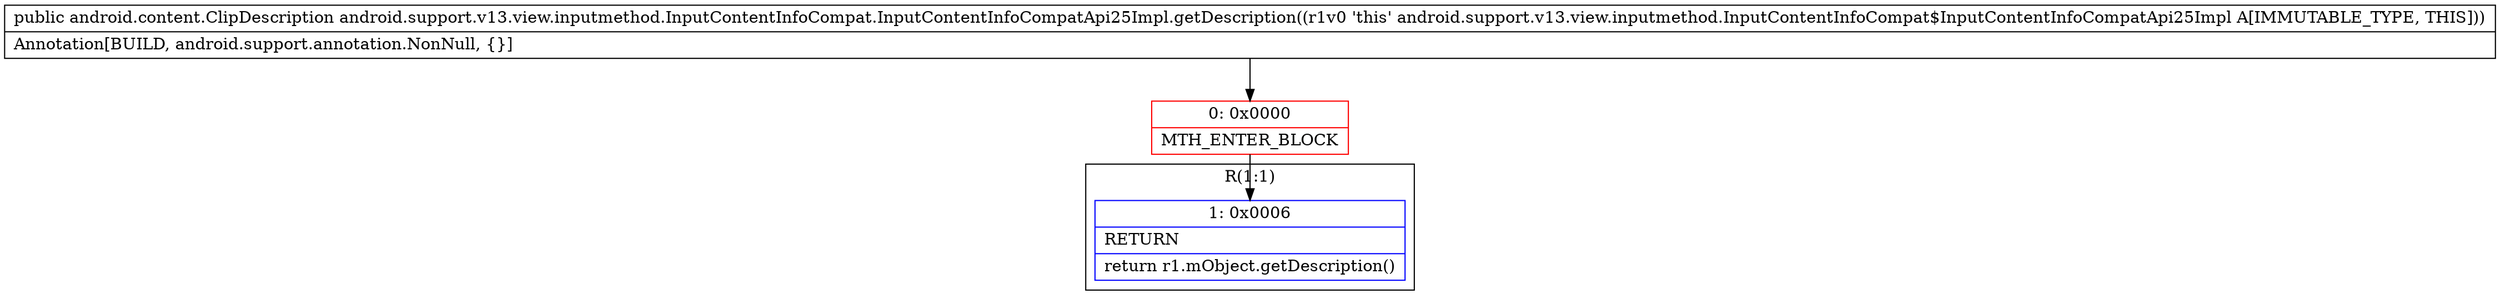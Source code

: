 digraph "CFG forandroid.support.v13.view.inputmethod.InputContentInfoCompat.InputContentInfoCompatApi25Impl.getDescription()Landroid\/content\/ClipDescription;" {
subgraph cluster_Region_879532176 {
label = "R(1:1)";
node [shape=record,color=blue];
Node_1 [shape=record,label="{1\:\ 0x0006|RETURN\l|return r1.mObject.getDescription()\l}"];
}
Node_0 [shape=record,color=red,label="{0\:\ 0x0000|MTH_ENTER_BLOCK\l}"];
MethodNode[shape=record,label="{public android.content.ClipDescription android.support.v13.view.inputmethod.InputContentInfoCompat.InputContentInfoCompatApi25Impl.getDescription((r1v0 'this' android.support.v13.view.inputmethod.InputContentInfoCompat$InputContentInfoCompatApi25Impl A[IMMUTABLE_TYPE, THIS]))  | Annotation[BUILD, android.support.annotation.NonNull, \{\}]\l}"];
MethodNode -> Node_0;
Node_0 -> Node_1;
}

